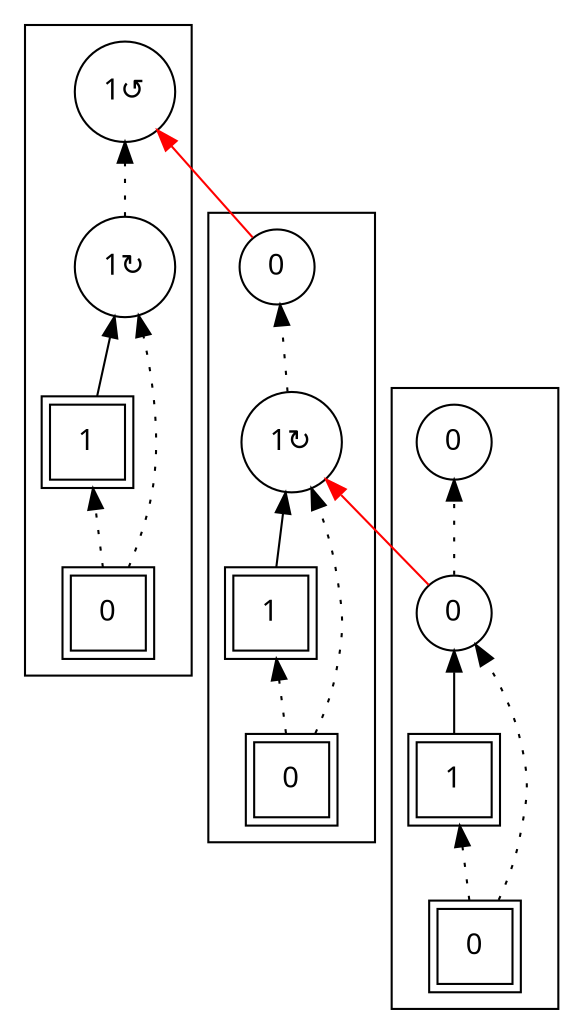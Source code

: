digraph G {
rankdir = BT;
subgraph cluster_Player1X1XGround0X1XSausage10X1XSausage00X1X {
Node [ fontname="Apple Symbols"];
Player1X1XGround0X1XSausage10X1XSausage00X1X_Player[ label ="1"  shape=square peripheries=2 ];
Player1X1XGround0X1XSausage10X1XSausage00X1X_Ground[ label ="0"  shape=square peripheries=2 ];
Player1X1XGround0X1XSausage10X1XSausage00X1X_Sausage1[ label ="0"  shape=circle ];
Player1X1XGround0X1XSausage10X1XSausage00X1X_Sausage0[ label ="0"  shape=circle ];
	"Player1X1XGround0X1XSausage10X1XSausage00X1X_Ground" -> "Player1X1XGround0X1XSausage10X1XSausage00X1X_Player" [style=dotted];
	"Player1X1XGround0X1XSausage10X1XSausage00X1X_Player" -> "Player1X1XGround0X1XSausage10X1XSausage00X1X_Sausage1";
	"Player1X1XGround0X1XSausage10X1XSausage00X1X_Ground" -> "Player1X1XGround0X1XSausage10X1XSausage00X1X_Sausage1" [style=dotted];
	"Player1X1XGround0X1XSausage10X1XSausage00X1X_Sausage1" -> "Player1X1XGround0X1XSausage10X1XSausage00X1X_Sausage0" [style=dotted];
}
subgraph cluster_Player1X1XGround0X1XSausage11X2XSausage00X1X {
Node [ fontname="Apple Symbols"];
Player1X1XGround0X1XSausage11X2XSausage00X1X_Player[ label ="1"  shape=square peripheries=2 ];
Player1X1XGround0X1XSausage11X2XSausage00X1X_Ground[ label ="0"  shape=square peripheries=2 ];
Player1X1XGround0X1XSausage11X2XSausage00X1X_Sausage1[ label ="1&#8635;"  shape=circle ];
Player1X1XGround0X1XSausage11X2XSausage00X1X_Sausage0[ label ="0"  shape=circle ];
	"Player1X1XGround0X1XSausage11X2XSausage00X1X_Ground" -> "Player1X1XGround0X1XSausage11X2XSausage00X1X_Player" [style=dotted];
	"Player1X1XGround0X1XSausage11X2XSausage00X1X_Player" -> "Player1X1XGround0X1XSausage11X2XSausage00X1X_Sausage1";
	"Player1X1XGround0X1XSausage11X2XSausage00X1X_Ground" -> "Player1X1XGround0X1XSausage11X2XSausage00X1X_Sausage1" [style=dotted];
	"Player1X1XGround0X1XSausage11X2XSausage00X1X_Sausage1" -> "Player1X1XGround0X1XSausage11X2XSausage00X1X_Sausage0" [style=dotted];
}
subgraph cluster_Player1X1XGround0X1XSausage11X2XSausage01X0X {
Node [ fontname="Apple Symbols"];
Player1X1XGround0X1XSausage11X2XSausage01X0X_Player[ label ="1"  shape=square peripheries=2 ];
Player1X1XGround0X1XSausage11X2XSausage01X0X_Ground[ label ="0"  shape=square peripheries=2 ];
Player1X1XGround0X1XSausage11X2XSausage01X0X_Sausage1[ label ="1&#8635;"  shape=circle ];
Player1X1XGround0X1XSausage11X2XSausage01X0X_Sausage0[ label ="1&#8634;"  shape=circle ];
	"Player1X1XGround0X1XSausage11X2XSausage01X0X_Ground" -> "Player1X1XGround0X1XSausage11X2XSausage01X0X_Player" [style=dotted];
	"Player1X1XGround0X1XSausage11X2XSausage01X0X_Player" -> "Player1X1XGround0X1XSausage11X2XSausage01X0X_Sausage1";
	"Player1X1XGround0X1XSausage11X2XSausage01X0X_Ground" -> "Player1X1XGround0X1XSausage11X2XSausage01X0X_Sausage1" [style=dotted];
	"Player1X1XGround0X1XSausage11X2XSausage01X0X_Sausage1" -> "Player1X1XGround0X1XSausage11X2XSausage01X0X_Sausage0" [style=dotted];
}
	"Player1X1XGround0X1XSausage10X1XSausage00X1X_Sausage1" -> "Player1X1XGround0X1XSausage11X2XSausage00X1X_Sausage1" [ ltail = Player1X1XGround0X1XSausage10X1XSausage00X1X_Sausage1 rtail = Player1X1XGround0X1XSausage11X2XSausage00X1X_Sausage1 color=red ];
	"Player1X1XGround0X1XSausage11X2XSausage00X1X_Sausage0" -> "Player1X1XGround0X1XSausage11X2XSausage01X0X_Sausage0" [ ltail = Player1X1XGround0X1XSausage11X2XSausage00X1X_Sausage0 rtail = Player1X1XGround0X1XSausage11X2XSausage01X0X_Sausage0 color=red ];
}